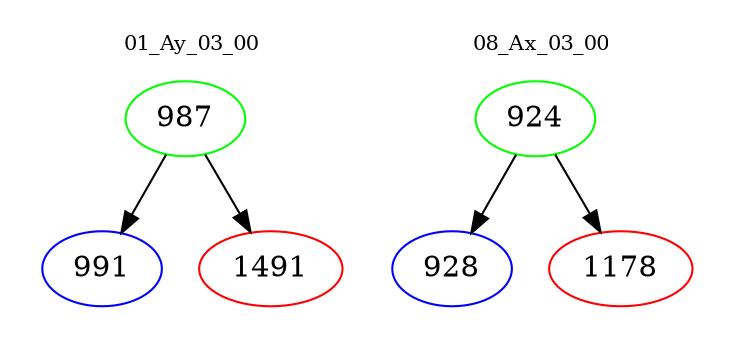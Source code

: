 digraph{
subgraph cluster_0 {
color = white
label = "01_Ay_03_00";
fontsize=10;
T0_987 [label="987", color="green"]
T0_987 -> T0_991 [color="black"]
T0_991 [label="991", color="blue"]
T0_987 -> T0_1491 [color="black"]
T0_1491 [label="1491", color="red"]
}
subgraph cluster_1 {
color = white
label = "08_Ax_03_00";
fontsize=10;
T1_924 [label="924", color="green"]
T1_924 -> T1_928 [color="black"]
T1_928 [label="928", color="blue"]
T1_924 -> T1_1178 [color="black"]
T1_1178 [label="1178", color="red"]
}
}
